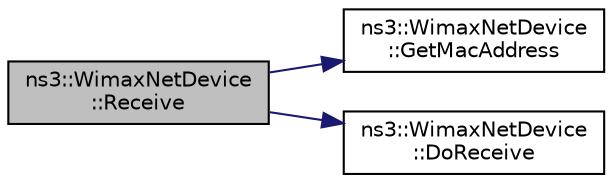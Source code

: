 digraph "ns3::WimaxNetDevice::Receive"
{
  edge [fontname="Helvetica",fontsize="10",labelfontname="Helvetica",labelfontsize="10"];
  node [fontname="Helvetica",fontsize="10",shape=record];
  rankdir="LR";
  Node1 [label="ns3::WimaxNetDevice\l::Receive",height=0.2,width=0.4,color="black", fillcolor="grey75", style="filled", fontcolor="black"];
  Node1 -> Node2 [color="midnightblue",fontsize="10",style="solid"];
  Node2 [label="ns3::WimaxNetDevice\l::GetMacAddress",height=0.2,width=0.4,color="black", fillcolor="white", style="filled",URL="$dc/d52/classns3_1_1WimaxNetDevice.html#aa02eb7f6de9c03f0b8f2e33e3c5b5559"];
  Node1 -> Node3 [color="midnightblue",fontsize="10",style="solid"];
  Node3 [label="ns3::WimaxNetDevice\l::DoReceive",height=0.2,width=0.4,color="black", fillcolor="white", style="filled",URL="$dc/d52/classns3_1_1WimaxNetDevice.html#a9c27ed8c265ca1516ee289c6a02a75fa"];
}
